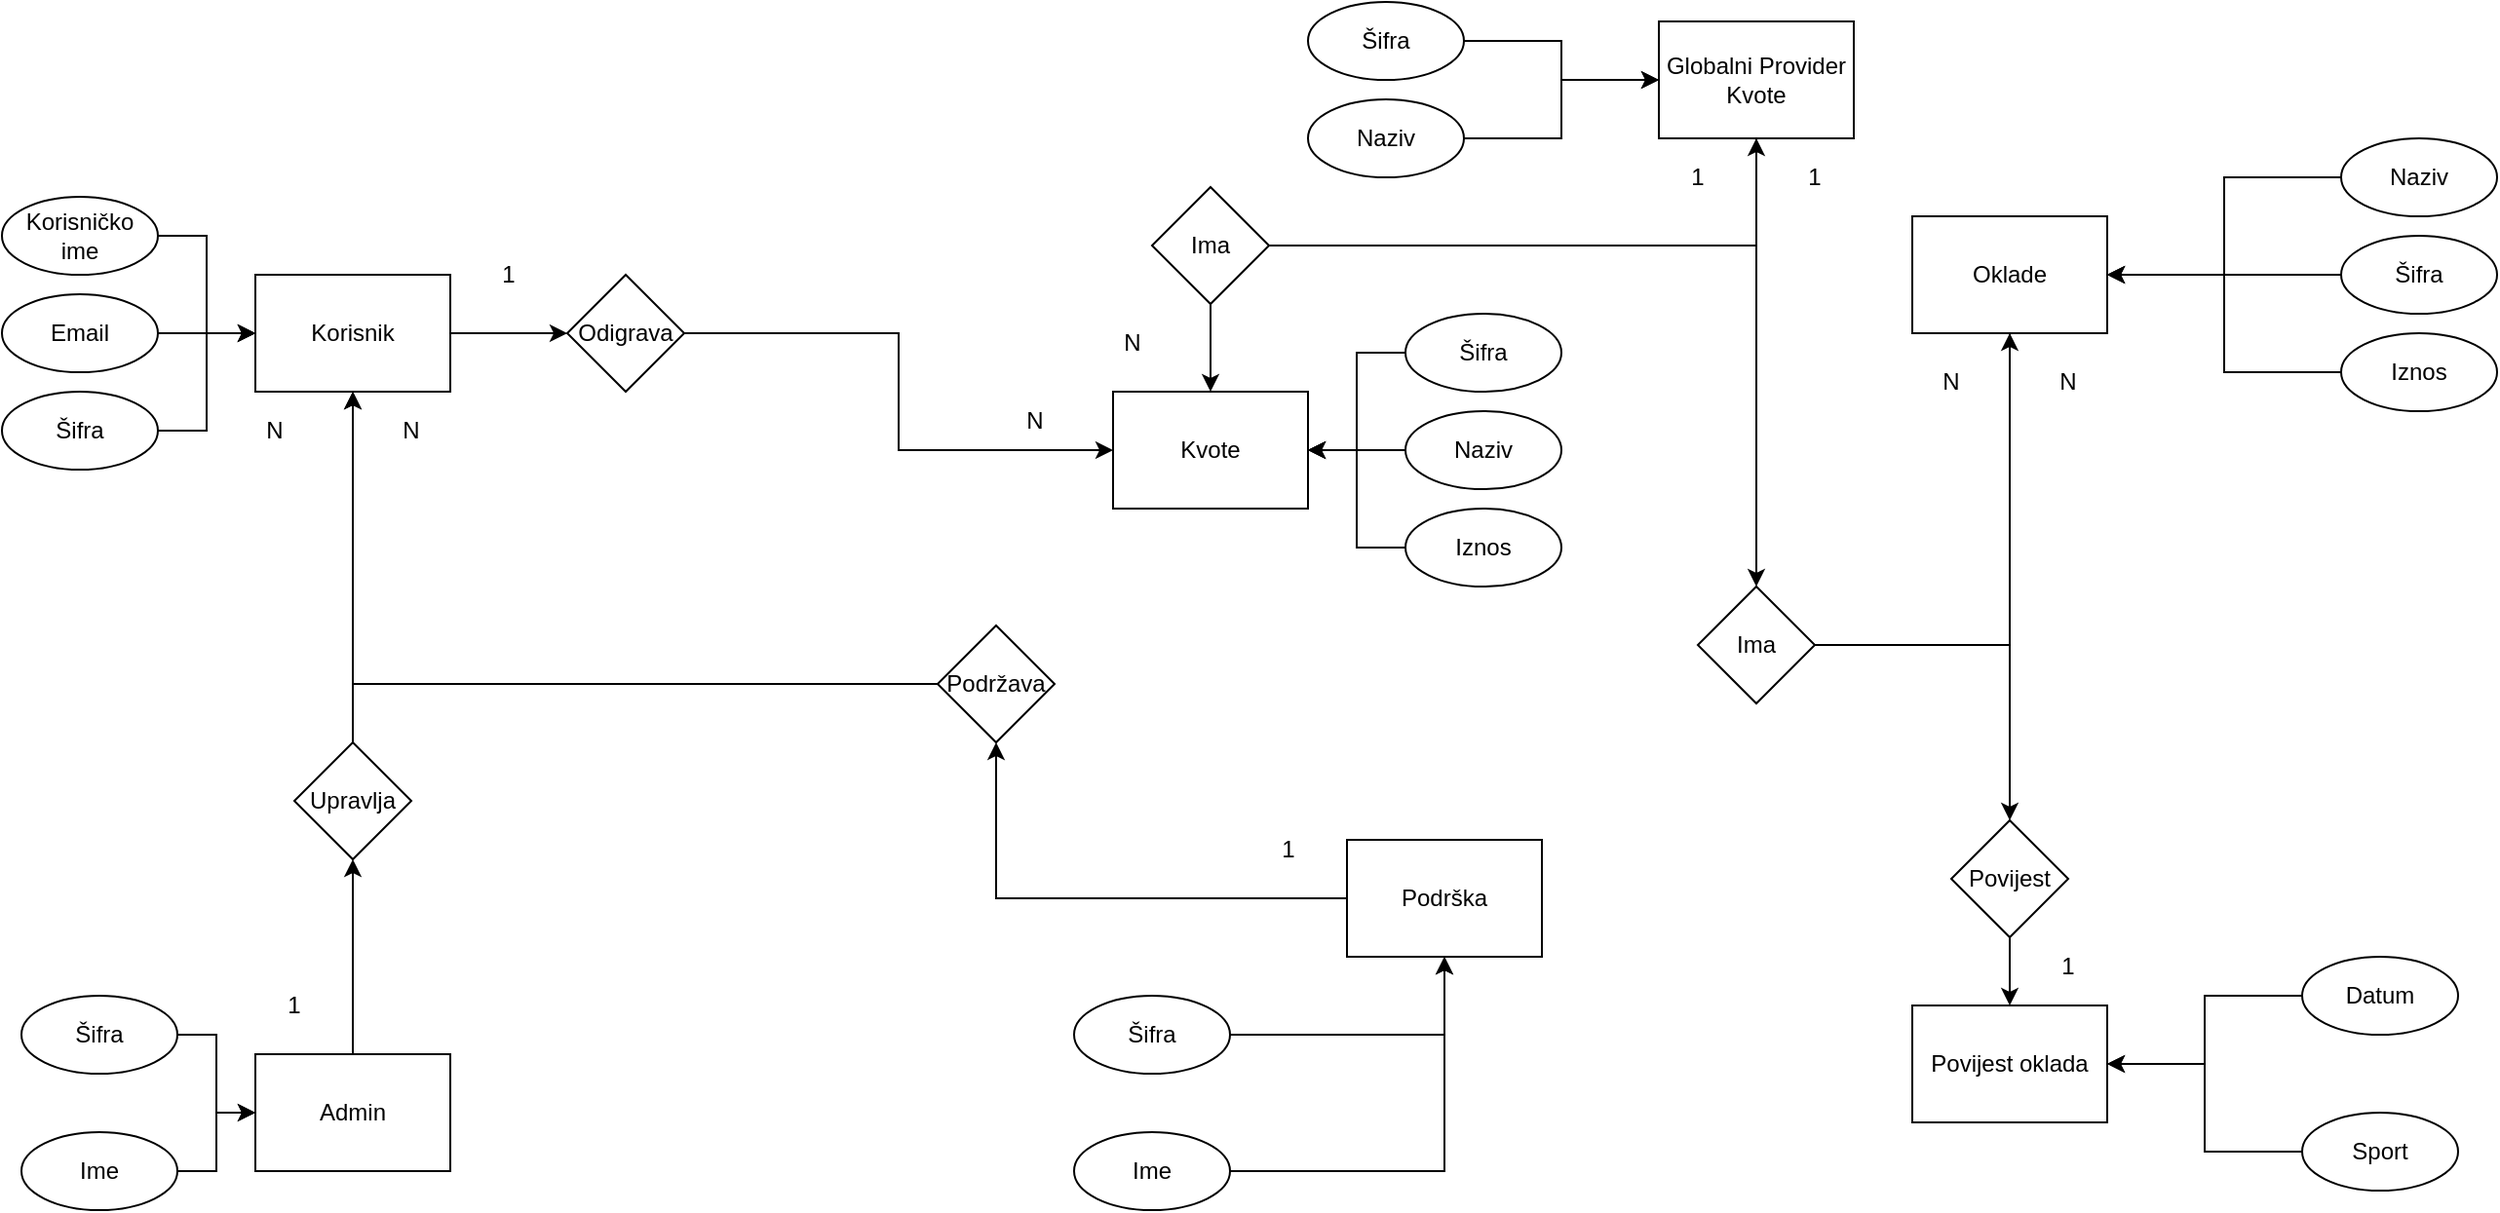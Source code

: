 <mxfile version="24.5.5" type="device">
  <diagram name="Page-1" id="wuWV44TYUkA7z9o62m9-">
    <mxGraphModel dx="1438" dy="661" grid="1" gridSize="10" guides="1" tooltips="1" connect="1" arrows="1" fold="1" page="1" pageScale="1" pageWidth="827" pageHeight="1169" math="0" shadow="0">
      <root>
        <mxCell id="0" />
        <mxCell id="1" parent="0" />
        <mxCell id="2" value="Korisnik" style="shape=rectangle;whiteSpace=wrap;html=1;" vertex="1" parent="1">
          <mxGeometry x="140" y="200" width="100" height="60" as="geometry" />
        </mxCell>
        <mxCell id="3" value="Korisničko ime" style="ellipse;whiteSpace=wrap;html=1;" vertex="1" parent="1">
          <mxGeometry x="10" y="160" width="80" height="40" as="geometry" />
        </mxCell>
        <mxCell id="4" value="Email" style="ellipse;whiteSpace=wrap;html=1;" vertex="1" parent="1">
          <mxGeometry x="10" y="210" width="80" height="40" as="geometry" />
        </mxCell>
        <mxCell id="5" value="Šifra" style="ellipse;whiteSpace=wrap;html=1;" vertex="1" parent="1">
          <mxGeometry x="10" y="260" width="80" height="40" as="geometry" />
        </mxCell>
        <mxCell id="6" style="edgeStyle=orthogonalEdgeStyle;rounded=0;orthogonalLoop=1;jettySize=auto;" edge="1" parent="1" source="3" target="2">
          <mxGeometry relative="1" as="geometry" />
        </mxCell>
        <mxCell id="7" style="edgeStyle=orthogonalEdgeStyle;rounded=0;orthogonalLoop=1;jettySize=auto;" edge="1" parent="1" source="4" target="2">
          <mxGeometry relative="1" as="geometry" />
        </mxCell>
        <mxCell id="8" style="edgeStyle=orthogonalEdgeStyle;rounded=0;orthogonalLoop=1;jettySize=auto;" edge="1" parent="1" source="5" target="2">
          <mxGeometry relative="1" as="geometry" />
        </mxCell>
        <mxCell id="9" value="Globalni Provider Kvote" style="shape=rectangle;whiteSpace=wrap;html=1;" vertex="1" parent="1">
          <mxGeometry x="860" y="70" width="100" height="60" as="geometry" />
        </mxCell>
        <mxCell id="10" value="Šifra" style="ellipse;whiteSpace=wrap;html=1;" vertex="1" parent="1">
          <mxGeometry x="680" y="60" width="80" height="40" as="geometry" />
        </mxCell>
        <mxCell id="11" value="Naziv" style="ellipse;whiteSpace=wrap;html=1;" vertex="1" parent="1">
          <mxGeometry x="680" y="110" width="80" height="40" as="geometry" />
        </mxCell>
        <mxCell id="12" style="edgeStyle=orthogonalEdgeStyle;rounded=0;orthogonalLoop=1;jettySize=auto;" edge="1" parent="1" source="10" target="9">
          <mxGeometry relative="1" as="geometry" />
        </mxCell>
        <mxCell id="13" style="edgeStyle=orthogonalEdgeStyle;rounded=0;orthogonalLoop=1;jettySize=auto;" edge="1" parent="1" source="11" target="9">
          <mxGeometry relative="1" as="geometry" />
        </mxCell>
        <mxCell id="14" value="Kvote" style="shape=rectangle;whiteSpace=wrap;html=1;" vertex="1" parent="1">
          <mxGeometry x="580" y="260" width="100" height="60" as="geometry" />
        </mxCell>
        <mxCell id="15" value="Šifra" style="ellipse;whiteSpace=wrap;html=1;" vertex="1" parent="1">
          <mxGeometry x="730" y="220" width="80" height="40" as="geometry" />
        </mxCell>
        <mxCell id="16" value="Naziv" style="ellipse;whiteSpace=wrap;html=1;" vertex="1" parent="1">
          <mxGeometry x="730" y="270" width="80" height="40" as="geometry" />
        </mxCell>
        <mxCell id="17" value="Iznos" style="ellipse;whiteSpace=wrap;html=1;" vertex="1" parent="1">
          <mxGeometry x="730" y="320" width="80" height="40" as="geometry" />
        </mxCell>
        <mxCell id="18" style="edgeStyle=orthogonalEdgeStyle;rounded=0;orthogonalLoop=1;jettySize=auto;" edge="1" parent="1" source="15" target="14">
          <mxGeometry relative="1" as="geometry" />
        </mxCell>
        <mxCell id="19" style="edgeStyle=orthogonalEdgeStyle;rounded=0;orthogonalLoop=1;jettySize=auto;" edge="1" parent="1" source="16" target="14">
          <mxGeometry relative="1" as="geometry" />
        </mxCell>
        <mxCell id="20" style="edgeStyle=orthogonalEdgeStyle;rounded=0;orthogonalLoop=1;jettySize=auto;" edge="1" parent="1" source="17" target="14">
          <mxGeometry relative="1" as="geometry" />
        </mxCell>
        <mxCell id="21" value="Oklade" style="shape=rectangle;whiteSpace=wrap;html=1;" vertex="1" parent="1">
          <mxGeometry x="990" y="170" width="100" height="60" as="geometry" />
        </mxCell>
        <mxCell id="22" value="Šifra" style="ellipse;whiteSpace=wrap;html=1;" vertex="1" parent="1">
          <mxGeometry x="1210" y="180" width="80" height="40" as="geometry" />
        </mxCell>
        <mxCell id="23" value="Naziv" style="ellipse;whiteSpace=wrap;html=1;" vertex="1" parent="1">
          <mxGeometry x="1210" y="130" width="80" height="40" as="geometry" />
        </mxCell>
        <mxCell id="24" value="Iznos" style="ellipse;whiteSpace=wrap;html=1;" vertex="1" parent="1">
          <mxGeometry x="1210" y="230" width="80" height="40" as="geometry" />
        </mxCell>
        <mxCell id="25" style="edgeStyle=orthogonalEdgeStyle;rounded=0;orthogonalLoop=1;jettySize=auto;" edge="1" parent="1" source="22" target="21">
          <mxGeometry relative="1" as="geometry" />
        </mxCell>
        <mxCell id="26" style="edgeStyle=orthogonalEdgeStyle;rounded=0;orthogonalLoop=1;jettySize=auto;" edge="1" parent="1" source="23" target="21">
          <mxGeometry relative="1" as="geometry" />
        </mxCell>
        <mxCell id="27" style="edgeStyle=orthogonalEdgeStyle;rounded=0;orthogonalLoop=1;jettySize=auto;" edge="1" parent="1" source="24" target="21">
          <mxGeometry relative="1" as="geometry" />
        </mxCell>
        <mxCell id="28" value="Povijest oklada" style="shape=rectangle;whiteSpace=wrap;html=1;" vertex="1" parent="1">
          <mxGeometry x="990" y="575" width="100" height="60" as="geometry" />
        </mxCell>
        <mxCell id="29" value="Datum" style="ellipse;whiteSpace=wrap;html=1;" vertex="1" parent="1">
          <mxGeometry x="1190" y="550" width="80" height="40" as="geometry" />
        </mxCell>
        <mxCell id="30" value="Sport" style="ellipse;whiteSpace=wrap;html=1;" vertex="1" parent="1">
          <mxGeometry x="1190" y="630" width="80" height="40" as="geometry" />
        </mxCell>
        <mxCell id="31" style="edgeStyle=orthogonalEdgeStyle;rounded=0;orthogonalLoop=1;jettySize=auto;" edge="1" parent="1" source="29" target="28">
          <mxGeometry relative="1" as="geometry" />
        </mxCell>
        <mxCell id="32" style="edgeStyle=orthogonalEdgeStyle;rounded=0;orthogonalLoop=1;jettySize=auto;" edge="1" parent="1" source="30" target="28">
          <mxGeometry relative="1" as="geometry" />
        </mxCell>
        <mxCell id="33" value="Admin" style="shape=rectangle;whiteSpace=wrap;html=1;" vertex="1" parent="1">
          <mxGeometry x="140" y="600" width="100" height="60" as="geometry" />
        </mxCell>
        <mxCell id="34" value="Šifra" style="ellipse;whiteSpace=wrap;html=1;" vertex="1" parent="1">
          <mxGeometry x="20" y="570" width="80" height="40" as="geometry" />
        </mxCell>
        <mxCell id="35" value="Ime" style="ellipse;whiteSpace=wrap;html=1;" vertex="1" parent="1">
          <mxGeometry x="20" y="640" width="80" height="40" as="geometry" />
        </mxCell>
        <mxCell id="36" style="edgeStyle=orthogonalEdgeStyle;rounded=0;orthogonalLoop=1;jettySize=auto;" edge="1" parent="1" source="34" target="33">
          <mxGeometry relative="1" as="geometry" />
        </mxCell>
        <mxCell id="37" style="edgeStyle=orthogonalEdgeStyle;rounded=0;orthogonalLoop=1;jettySize=auto;" edge="1" parent="1" source="35" target="33">
          <mxGeometry relative="1" as="geometry" />
        </mxCell>
        <mxCell id="38" value="Podrška" style="shape=rectangle;whiteSpace=wrap;html=1;" vertex="1" parent="1">
          <mxGeometry x="700" y="490" width="100" height="60" as="geometry" />
        </mxCell>
        <mxCell id="39" value="Šifra" style="ellipse;whiteSpace=wrap;html=1;" vertex="1" parent="1">
          <mxGeometry x="560" y="570" width="80" height="40" as="geometry" />
        </mxCell>
        <mxCell id="40" value="Ime" style="ellipse;whiteSpace=wrap;html=1;" vertex="1" parent="1">
          <mxGeometry x="560" y="640" width="80" height="40" as="geometry" />
        </mxCell>
        <mxCell id="41" style="edgeStyle=orthogonalEdgeStyle;rounded=0;orthogonalLoop=1;jettySize=auto;" edge="1" parent="1" source="39" target="38">
          <mxGeometry relative="1" as="geometry" />
        </mxCell>
        <mxCell id="42" style="edgeStyle=orthogonalEdgeStyle;rounded=0;orthogonalLoop=1;jettySize=auto;" edge="1" parent="1" source="40" target="38">
          <mxGeometry relative="1" as="geometry" />
        </mxCell>
        <mxCell id="43" value="Odigrava" style="shape=rhombus;whiteSpace=wrap;html=1;" vertex="1" parent="1">
          <mxGeometry x="300" y="200" width="60" height="60" as="geometry" />
        </mxCell>
        <mxCell id="44" style="edgeStyle=orthogonalEdgeStyle;rounded=0;orthogonalLoop=1;jettySize=auto;" edge="1" parent="1" source="2" target="43">
          <mxGeometry relative="1" as="geometry" />
        </mxCell>
        <mxCell id="45" style="edgeStyle=orthogonalEdgeStyle;rounded=0;orthogonalLoop=1;jettySize=auto;" edge="1" parent="1" source="43" target="14">
          <mxGeometry relative="1" as="geometry" />
        </mxCell>
        <mxCell id="46" value="Ima" style="shape=rhombus;whiteSpace=wrap;html=1;" vertex="1" parent="1">
          <mxGeometry x="880" y="360" width="60" height="60" as="geometry" />
        </mxCell>
        <mxCell id="47" style="edgeStyle=orthogonalEdgeStyle;rounded=0;orthogonalLoop=1;jettySize=auto;" edge="1" parent="1" source="9" target="46">
          <mxGeometry relative="1" as="geometry" />
        </mxCell>
        <mxCell id="48" style="edgeStyle=orthogonalEdgeStyle;rounded=0;orthogonalLoop=1;jettySize=auto;" edge="1" parent="1" source="46" target="21">
          <mxGeometry relative="1" as="geometry" />
        </mxCell>
        <mxCell id="49" value="Upravlja" style="shape=rhombus;whiteSpace=wrap;html=1;" vertex="1" parent="1">
          <mxGeometry x="160" y="440" width="60" height="60" as="geometry" />
        </mxCell>
        <mxCell id="50" style="edgeStyle=orthogonalEdgeStyle;rounded=0;orthogonalLoop=1;jettySize=auto;" edge="1" parent="1" source="33" target="49">
          <mxGeometry relative="1" as="geometry" />
        </mxCell>
        <mxCell id="51" style="edgeStyle=orthogonalEdgeStyle;rounded=0;orthogonalLoop=1;jettySize=auto;" edge="1" parent="1" source="49" target="2">
          <mxGeometry relative="1" as="geometry" />
        </mxCell>
        <mxCell id="52" value="Podržava" style="shape=rhombus;whiteSpace=wrap;html=1;" vertex="1" parent="1">
          <mxGeometry x="490" y="380" width="60" height="60" as="geometry" />
        </mxCell>
        <mxCell id="53" style="edgeStyle=orthogonalEdgeStyle;rounded=0;orthogonalLoop=1;jettySize=auto;" edge="1" parent="1" source="38" target="52">
          <mxGeometry relative="1" as="geometry" />
        </mxCell>
        <mxCell id="54" style="edgeStyle=orthogonalEdgeStyle;rounded=0;orthogonalLoop=1;jettySize=auto;" edge="1" parent="1" source="52" target="2">
          <mxGeometry relative="1" as="geometry" />
        </mxCell>
        <mxCell id="55" value="Povijest" style="shape=rhombus;whiteSpace=wrap;html=1;" vertex="1" parent="1">
          <mxGeometry x="1010" y="480" width="60" height="60" as="geometry" />
        </mxCell>
        <mxCell id="56" style="edgeStyle=orthogonalEdgeStyle;rounded=0;orthogonalLoop=1;jettySize=auto;" edge="1" parent="1" source="21" target="55">
          <mxGeometry relative="1" as="geometry" />
        </mxCell>
        <mxCell id="57" style="edgeStyle=orthogonalEdgeStyle;rounded=0;orthogonalLoop=1;jettySize=auto;" edge="1" parent="1" source="55" target="28">
          <mxGeometry relative="1" as="geometry" />
        </mxCell>
        <mxCell id="xw_EdP3e7NyAaML1ybap-61" value="1" style="text;html=1;align=center;verticalAlign=middle;whiteSpace=wrap;rounded=0;" vertex="1" parent="1">
          <mxGeometry x="130" y="560" width="60" height="30" as="geometry" />
        </mxCell>
        <mxCell id="xw_EdP3e7NyAaML1ybap-62" value="N" style="text;html=1;align=center;verticalAlign=middle;whiteSpace=wrap;rounded=0;" vertex="1" parent="1">
          <mxGeometry x="190" y="265" width="60" height="30" as="geometry" />
        </mxCell>
        <mxCell id="xw_EdP3e7NyAaML1ybap-63" value="1" style="text;html=1;align=center;verticalAlign=middle;whiteSpace=wrap;rounded=0;" vertex="1" parent="1">
          <mxGeometry x="240" y="185" width="60" height="30" as="geometry" />
        </mxCell>
        <mxCell id="xw_EdP3e7NyAaML1ybap-64" value="N" style="text;html=1;align=center;verticalAlign=middle;whiteSpace=wrap;rounded=0;" vertex="1" parent="1">
          <mxGeometry x="510" y="260" width="60" height="30" as="geometry" />
        </mxCell>
        <mxCell id="xw_EdP3e7NyAaML1ybap-67" style="edgeStyle=orthogonalEdgeStyle;rounded=0;orthogonalLoop=1;jettySize=auto;html=1;exitX=1;exitY=0.5;exitDx=0;exitDy=0;entryX=0.5;entryY=1;entryDx=0;entryDy=0;" edge="1" parent="1" source="xw_EdP3e7NyAaML1ybap-65" target="9">
          <mxGeometry relative="1" as="geometry" />
        </mxCell>
        <mxCell id="xw_EdP3e7NyAaML1ybap-68" value="" style="edgeStyle=orthogonalEdgeStyle;rounded=0;orthogonalLoop=1;jettySize=auto;html=1;" edge="1" parent="1" source="xw_EdP3e7NyAaML1ybap-65" target="14">
          <mxGeometry relative="1" as="geometry" />
        </mxCell>
        <mxCell id="xw_EdP3e7NyAaML1ybap-65" value="Ima" style="shape=rhombus;whiteSpace=wrap;html=1;" vertex="1" parent="1">
          <mxGeometry x="600" y="155" width="60" height="60" as="geometry" />
        </mxCell>
        <mxCell id="xw_EdP3e7NyAaML1ybap-69" value="1" style="text;html=1;align=center;verticalAlign=middle;whiteSpace=wrap;rounded=0;" vertex="1" parent="1">
          <mxGeometry x="850" y="135" width="60" height="30" as="geometry" />
        </mxCell>
        <mxCell id="xw_EdP3e7NyAaML1ybap-70" value="N" style="text;html=1;align=center;verticalAlign=middle;whiteSpace=wrap;rounded=0;" vertex="1" parent="1">
          <mxGeometry x="560" y="220" width="60" height="30" as="geometry" />
        </mxCell>
        <mxCell id="xw_EdP3e7NyAaML1ybap-71" value="1" style="text;html=1;align=center;verticalAlign=middle;whiteSpace=wrap;rounded=0;" vertex="1" parent="1">
          <mxGeometry x="640" y="480" width="60" height="30" as="geometry" />
        </mxCell>
        <mxCell id="xw_EdP3e7NyAaML1ybap-72" value="N" style="text;html=1;align=center;verticalAlign=middle;whiteSpace=wrap;rounded=0;" vertex="1" parent="1">
          <mxGeometry x="120" y="265" width="60" height="30" as="geometry" />
        </mxCell>
        <mxCell id="xw_EdP3e7NyAaML1ybap-73" value="1" style="text;html=1;align=center;verticalAlign=middle;whiteSpace=wrap;rounded=0;" vertex="1" parent="1">
          <mxGeometry x="910" y="135" width="60" height="30" as="geometry" />
        </mxCell>
        <mxCell id="xw_EdP3e7NyAaML1ybap-74" value="N" style="text;html=1;align=center;verticalAlign=middle;whiteSpace=wrap;rounded=0;" vertex="1" parent="1">
          <mxGeometry x="980" y="240" width="60" height="30" as="geometry" />
        </mxCell>
        <mxCell id="xw_EdP3e7NyAaML1ybap-75" value="N" style="text;html=1;align=center;verticalAlign=middle;whiteSpace=wrap;rounded=0;" vertex="1" parent="1">
          <mxGeometry x="1040" y="240" width="60" height="30" as="geometry" />
        </mxCell>
        <mxCell id="xw_EdP3e7NyAaML1ybap-76" value="1" style="text;html=1;align=center;verticalAlign=middle;whiteSpace=wrap;rounded=0;" vertex="1" parent="1">
          <mxGeometry x="1040" y="540" width="60" height="30" as="geometry" />
        </mxCell>
      </root>
    </mxGraphModel>
  </diagram>
</mxfile>
